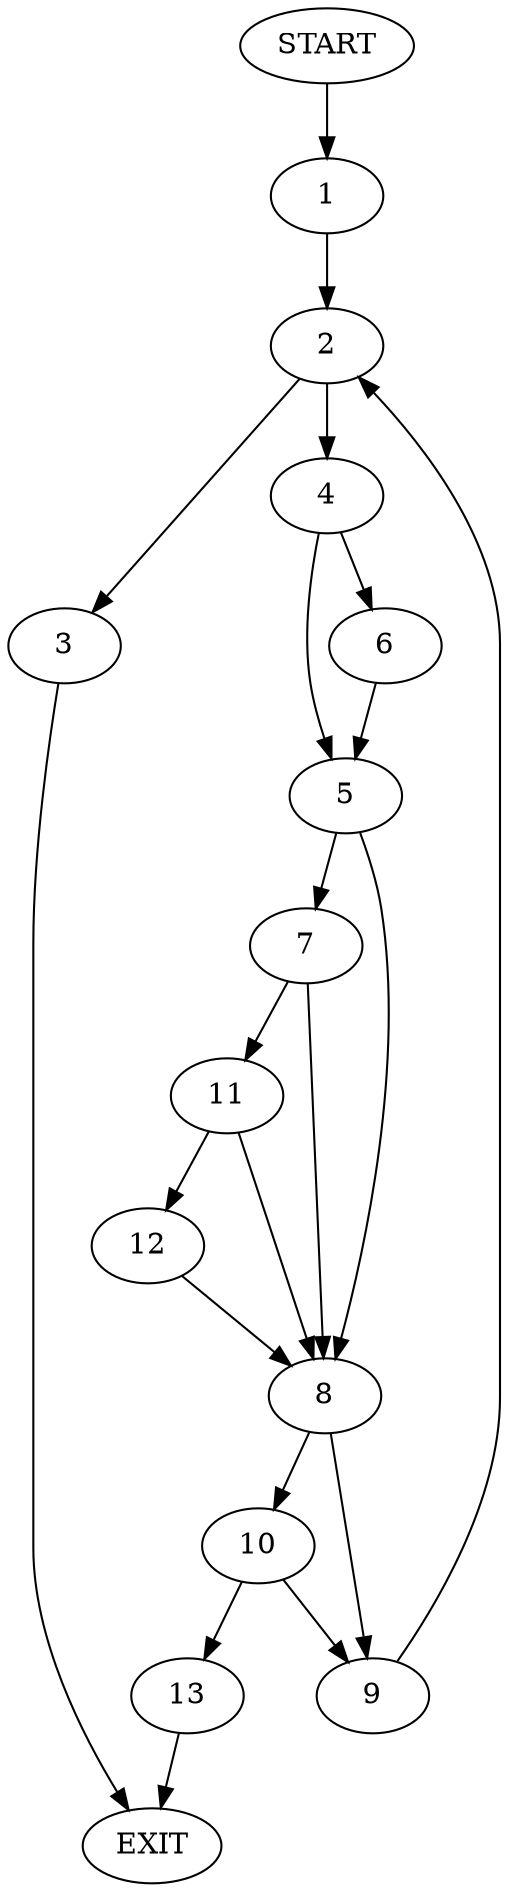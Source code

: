 digraph {
0 [label="START"]
14 [label="EXIT"]
0 -> 1
1 -> 2
2 -> 3
2 -> 4
4 -> 5
4 -> 6
3 -> 14
5 -> 7
5 -> 8
6 -> 5
8 -> 9
8 -> 10
7 -> 11
7 -> 8
11 -> 8
11 -> 12
12 -> 8
9 -> 2
10 -> 9
10 -> 13
13 -> 14
}
